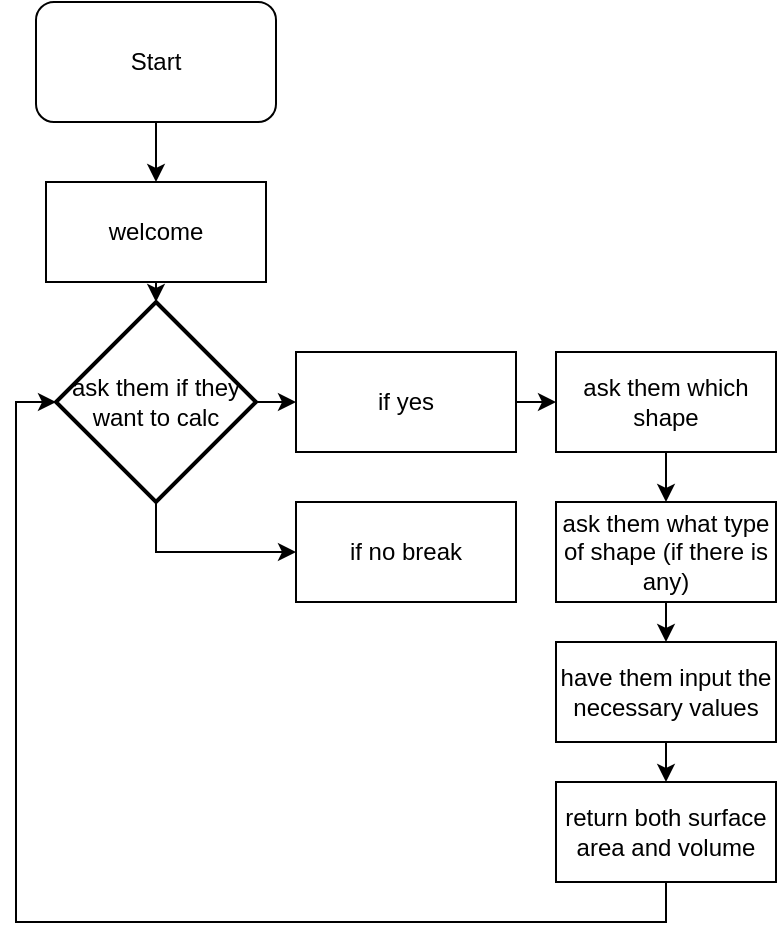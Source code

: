 <mxfile version="21.0.2" type="device"><diagram name="Page-1" id="MrdQx3JhMWDUiKXIhsDw"><mxGraphModel dx="547" dy="699" grid="1" gridSize="10" guides="1" tooltips="1" connect="1" arrows="1" fold="1" page="1" pageScale="1" pageWidth="850" pageHeight="1100" math="0" shadow="0"><root><mxCell id="0"/><mxCell id="1" parent="0"/><mxCell id="GlDqqqWlN2h7Fx4jL5MI-5" style="edgeStyle=orthogonalEdgeStyle;rounded=0;orthogonalLoop=1;jettySize=auto;html=1;exitX=0.5;exitY=1;exitDx=0;exitDy=0;entryX=0.5;entryY=0;entryDx=0;entryDy=0;" edge="1" parent="1" source="GlDqqqWlN2h7Fx4jL5MI-1" target="GlDqqqWlN2h7Fx4jL5MI-2"><mxGeometry relative="1" as="geometry"/></mxCell><mxCell id="GlDqqqWlN2h7Fx4jL5MI-1" value="Start" style="rounded=1;whiteSpace=wrap;html=1;" vertex="1" parent="1"><mxGeometry x="100" y="40" width="120" height="60" as="geometry"/></mxCell><mxCell id="GlDqqqWlN2h7Fx4jL5MI-86" style="edgeStyle=orthogonalEdgeStyle;rounded=0;orthogonalLoop=1;jettySize=auto;html=1;exitX=0.5;exitY=1;exitDx=0;exitDy=0;entryX=0.5;entryY=0;entryDx=0;entryDy=0;entryPerimeter=0;" edge="1" parent="1" source="GlDqqqWlN2h7Fx4jL5MI-2" target="GlDqqqWlN2h7Fx4jL5MI-79"><mxGeometry relative="1" as="geometry"/></mxCell><mxCell id="GlDqqqWlN2h7Fx4jL5MI-2" value="welcome" style="html=1;whiteSpace=wrap;" vertex="1" parent="1"><mxGeometry x="105" y="130" width="110" height="50" as="geometry"/></mxCell><mxCell id="GlDqqqWlN2h7Fx4jL5MI-88" style="edgeStyle=orthogonalEdgeStyle;rounded=0;orthogonalLoop=1;jettySize=auto;html=1;exitX=1;exitY=0.5;exitDx=0;exitDy=0;exitPerimeter=0;entryX=0;entryY=0.5;entryDx=0;entryDy=0;" edge="1" parent="1" source="GlDqqqWlN2h7Fx4jL5MI-79" target="GlDqqqWlN2h7Fx4jL5MI-80"><mxGeometry relative="1" as="geometry"/></mxCell><mxCell id="GlDqqqWlN2h7Fx4jL5MI-94" style="edgeStyle=orthogonalEdgeStyle;rounded=0;orthogonalLoop=1;jettySize=auto;html=1;exitX=0.5;exitY=1;exitDx=0;exitDy=0;exitPerimeter=0;entryX=0;entryY=0.5;entryDx=0;entryDy=0;" edge="1" parent="1" source="GlDqqqWlN2h7Fx4jL5MI-79" target="GlDqqqWlN2h7Fx4jL5MI-81"><mxGeometry relative="1" as="geometry"/></mxCell><mxCell id="GlDqqqWlN2h7Fx4jL5MI-79" value="ask them if they want to calc" style="strokeWidth=2;html=1;shape=mxgraph.flowchart.decision;whiteSpace=wrap;" vertex="1" parent="1"><mxGeometry x="110" y="190" width="100" height="100" as="geometry"/></mxCell><mxCell id="GlDqqqWlN2h7Fx4jL5MI-89" style="edgeStyle=orthogonalEdgeStyle;rounded=0;orthogonalLoop=1;jettySize=auto;html=1;exitX=1;exitY=0.5;exitDx=0;exitDy=0;entryX=0;entryY=0.5;entryDx=0;entryDy=0;" edge="1" parent="1" source="GlDqqqWlN2h7Fx4jL5MI-80" target="GlDqqqWlN2h7Fx4jL5MI-82"><mxGeometry relative="1" as="geometry"/></mxCell><mxCell id="GlDqqqWlN2h7Fx4jL5MI-80" value="if yes" style="html=1;whiteSpace=wrap;" vertex="1" parent="1"><mxGeometry x="230" y="215" width="110" height="50" as="geometry"/></mxCell><mxCell id="GlDqqqWlN2h7Fx4jL5MI-81" value="if no break" style="html=1;whiteSpace=wrap;" vertex="1" parent="1"><mxGeometry x="230" y="290" width="110" height="50" as="geometry"/></mxCell><mxCell id="GlDqqqWlN2h7Fx4jL5MI-90" style="edgeStyle=orthogonalEdgeStyle;rounded=0;orthogonalLoop=1;jettySize=auto;html=1;exitX=0.5;exitY=1;exitDx=0;exitDy=0;entryX=0.5;entryY=0;entryDx=0;entryDy=0;" edge="1" parent="1" source="GlDqqqWlN2h7Fx4jL5MI-82" target="GlDqqqWlN2h7Fx4jL5MI-83"><mxGeometry relative="1" as="geometry"/></mxCell><mxCell id="GlDqqqWlN2h7Fx4jL5MI-82" value="ask them which shape" style="html=1;whiteSpace=wrap;" vertex="1" parent="1"><mxGeometry x="360" y="215" width="110" height="50" as="geometry"/></mxCell><mxCell id="GlDqqqWlN2h7Fx4jL5MI-91" style="edgeStyle=orthogonalEdgeStyle;rounded=0;orthogonalLoop=1;jettySize=auto;html=1;exitX=0.5;exitY=1;exitDx=0;exitDy=0;entryX=0.5;entryY=0;entryDx=0;entryDy=0;" edge="1" parent="1" source="GlDqqqWlN2h7Fx4jL5MI-83" target="GlDqqqWlN2h7Fx4jL5MI-84"><mxGeometry relative="1" as="geometry"/></mxCell><mxCell id="GlDqqqWlN2h7Fx4jL5MI-83" value="ask them what type of shape (if there is any)" style="html=1;whiteSpace=wrap;" vertex="1" parent="1"><mxGeometry x="360" y="290" width="110" height="50" as="geometry"/></mxCell><mxCell id="GlDqqqWlN2h7Fx4jL5MI-92" style="edgeStyle=orthogonalEdgeStyle;rounded=0;orthogonalLoop=1;jettySize=auto;html=1;exitX=0.5;exitY=1;exitDx=0;exitDy=0;entryX=0.5;entryY=0;entryDx=0;entryDy=0;" edge="1" parent="1" source="GlDqqqWlN2h7Fx4jL5MI-84" target="GlDqqqWlN2h7Fx4jL5MI-85"><mxGeometry relative="1" as="geometry"/></mxCell><mxCell id="GlDqqqWlN2h7Fx4jL5MI-84" value="have them input the necessary values" style="html=1;whiteSpace=wrap;" vertex="1" parent="1"><mxGeometry x="360" y="360" width="110" height="50" as="geometry"/></mxCell><mxCell id="GlDqqqWlN2h7Fx4jL5MI-95" style="edgeStyle=orthogonalEdgeStyle;rounded=0;orthogonalLoop=1;jettySize=auto;html=1;exitX=0.5;exitY=1;exitDx=0;exitDy=0;entryX=0;entryY=0.5;entryDx=0;entryDy=0;entryPerimeter=0;" edge="1" parent="1" source="GlDqqqWlN2h7Fx4jL5MI-85" target="GlDqqqWlN2h7Fx4jL5MI-79"><mxGeometry relative="1" as="geometry"/></mxCell><mxCell id="GlDqqqWlN2h7Fx4jL5MI-85" value="return both surface area and volume" style="html=1;whiteSpace=wrap;" vertex="1" parent="1"><mxGeometry x="360" y="430" width="110" height="50" as="geometry"/></mxCell></root></mxGraphModel></diagram></mxfile>